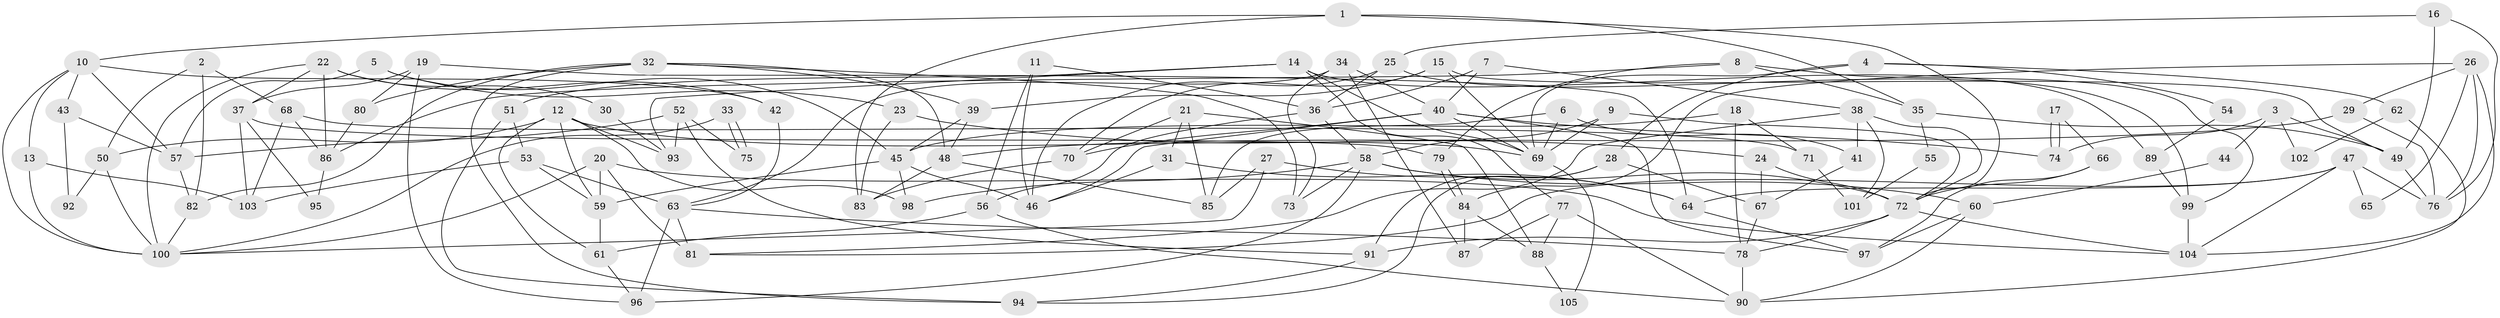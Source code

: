 // Generated by graph-tools (version 1.1) at 2025/50/03/09/25 03:50:11]
// undirected, 105 vertices, 210 edges
graph export_dot {
graph [start="1"]
  node [color=gray90,style=filled];
  1;
  2;
  3;
  4;
  5;
  6;
  7;
  8;
  9;
  10;
  11;
  12;
  13;
  14;
  15;
  16;
  17;
  18;
  19;
  20;
  21;
  22;
  23;
  24;
  25;
  26;
  27;
  28;
  29;
  30;
  31;
  32;
  33;
  34;
  35;
  36;
  37;
  38;
  39;
  40;
  41;
  42;
  43;
  44;
  45;
  46;
  47;
  48;
  49;
  50;
  51;
  52;
  53;
  54;
  55;
  56;
  57;
  58;
  59;
  60;
  61;
  62;
  63;
  64;
  65;
  66;
  67;
  68;
  69;
  70;
  71;
  72;
  73;
  74;
  75;
  76;
  77;
  78;
  79;
  80;
  81;
  82;
  83;
  84;
  85;
  86;
  87;
  88;
  89;
  90;
  91;
  92;
  93;
  94;
  95;
  96;
  97;
  98;
  99;
  100;
  101;
  102;
  103;
  104;
  105;
  1 -- 72;
  1 -- 83;
  1 -- 10;
  1 -- 35;
  2 -- 68;
  2 -- 50;
  2 -- 82;
  3 -- 49;
  3 -- 74;
  3 -- 44;
  3 -- 102;
  4 -- 28;
  4 -- 69;
  4 -- 54;
  4 -- 62;
  5 -- 57;
  5 -- 45;
  5 -- 23;
  6 -- 69;
  6 -- 85;
  6 -- 41;
  7 -- 36;
  7 -- 40;
  7 -- 38;
  8 -- 86;
  8 -- 79;
  8 -- 35;
  8 -- 99;
  9 -- 69;
  9 -- 72;
  9 -- 58;
  10 -- 100;
  10 -- 13;
  10 -- 42;
  10 -- 43;
  10 -- 57;
  11 -- 46;
  11 -- 36;
  11 -- 56;
  12 -- 61;
  12 -- 59;
  12 -- 50;
  12 -- 69;
  12 -- 93;
  12 -- 98;
  13 -- 100;
  13 -- 103;
  14 -- 93;
  14 -- 69;
  14 -- 51;
  14 -- 77;
  14 -- 89;
  15 -- 70;
  15 -- 49;
  15 -- 39;
  15 -- 69;
  16 -- 25;
  16 -- 49;
  16 -- 76;
  17 -- 74;
  17 -- 74;
  17 -- 66;
  18 -- 78;
  18 -- 45;
  18 -- 71;
  19 -- 37;
  19 -- 64;
  19 -- 80;
  19 -- 96;
  20 -- 100;
  20 -- 59;
  20 -- 81;
  20 -- 104;
  21 -- 88;
  21 -- 31;
  21 -- 70;
  21 -- 85;
  22 -- 42;
  22 -- 100;
  22 -- 30;
  22 -- 37;
  22 -- 86;
  23 -- 24;
  23 -- 83;
  24 -- 72;
  24 -- 67;
  25 -- 99;
  25 -- 46;
  25 -- 36;
  26 -- 29;
  26 -- 104;
  26 -- 65;
  26 -- 76;
  26 -- 84;
  27 -- 85;
  27 -- 64;
  27 -- 100;
  28 -- 67;
  28 -- 91;
  28 -- 94;
  29 -- 48;
  29 -- 76;
  30 -- 93;
  31 -- 46;
  31 -- 64;
  32 -- 73;
  32 -- 94;
  32 -- 39;
  32 -- 48;
  32 -- 80;
  32 -- 82;
  33 -- 75;
  33 -- 75;
  33 -- 100;
  34 -- 63;
  34 -- 40;
  34 -- 73;
  34 -- 87;
  35 -- 49;
  35 -- 55;
  36 -- 58;
  36 -- 56;
  37 -- 103;
  37 -- 79;
  37 -- 95;
  38 -- 81;
  38 -- 41;
  38 -- 72;
  38 -- 101;
  39 -- 45;
  39 -- 48;
  40 -- 69;
  40 -- 70;
  40 -- 46;
  40 -- 74;
  40 -- 97;
  41 -- 67;
  42 -- 63;
  43 -- 57;
  43 -- 92;
  44 -- 60;
  45 -- 98;
  45 -- 46;
  45 -- 59;
  47 -- 104;
  47 -- 76;
  47 -- 64;
  47 -- 65;
  47 -- 81;
  48 -- 83;
  48 -- 85;
  49 -- 76;
  50 -- 100;
  50 -- 92;
  51 -- 53;
  51 -- 94;
  52 -- 57;
  52 -- 91;
  52 -- 75;
  52 -- 93;
  53 -- 63;
  53 -- 59;
  53 -- 103;
  54 -- 89;
  55 -- 101;
  56 -- 61;
  56 -- 90;
  57 -- 82;
  58 -- 96;
  58 -- 60;
  58 -- 72;
  58 -- 73;
  58 -- 98;
  59 -- 61;
  60 -- 90;
  60 -- 97;
  61 -- 96;
  62 -- 90;
  62 -- 102;
  63 -- 81;
  63 -- 78;
  63 -- 96;
  64 -- 97;
  66 -- 72;
  66 -- 97;
  67 -- 78;
  68 -- 86;
  68 -- 103;
  68 -- 71;
  69 -- 105;
  70 -- 83;
  71 -- 101;
  72 -- 78;
  72 -- 91;
  72 -- 104;
  77 -- 87;
  77 -- 88;
  77 -- 90;
  78 -- 90;
  79 -- 84;
  79 -- 84;
  80 -- 86;
  82 -- 100;
  84 -- 87;
  84 -- 88;
  86 -- 95;
  88 -- 105;
  89 -- 99;
  91 -- 94;
  99 -- 104;
}
